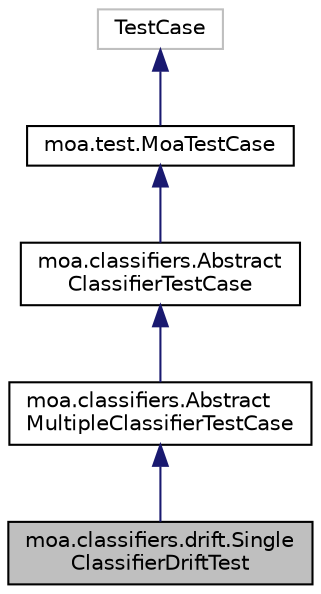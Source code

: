 digraph "moa.classifiers.drift.SingleClassifierDriftTest"
{
 // LATEX_PDF_SIZE
  edge [fontname="Helvetica",fontsize="10",labelfontname="Helvetica",labelfontsize="10"];
  node [fontname="Helvetica",fontsize="10",shape=record];
  Node1 [label="moa.classifiers.drift.Single\lClassifierDriftTest",height=0.2,width=0.4,color="black", fillcolor="grey75", style="filled", fontcolor="black",tooltip=" "];
  Node2 -> Node1 [dir="back",color="midnightblue",fontsize="10",style="solid",fontname="Helvetica"];
  Node2 [label="moa.classifiers.Abstract\lMultipleClassifierTestCase",height=0.2,width=0.4,color="black", fillcolor="white", style="filled",URL="$classmoa_1_1classifiers_1_1_abstract_multiple_classifier_test_case.html",tooltip=" "];
  Node3 -> Node2 [dir="back",color="midnightblue",fontsize="10",style="solid",fontname="Helvetica"];
  Node3 [label="moa.classifiers.Abstract\lClassifierTestCase",height=0.2,width=0.4,color="black", fillcolor="white", style="filled",URL="$classmoa_1_1classifiers_1_1_abstract_classifier_test_case.html",tooltip=" "];
  Node4 -> Node3 [dir="back",color="midnightblue",fontsize="10",style="solid",fontname="Helvetica"];
  Node4 [label="moa.test.MoaTestCase",height=0.2,width=0.4,color="black", fillcolor="white", style="filled",URL="$classmoa_1_1test_1_1_moa_test_case.html",tooltip=" "];
  Node5 -> Node4 [dir="back",color="midnightblue",fontsize="10",style="solid",fontname="Helvetica"];
  Node5 [label="TestCase",height=0.2,width=0.4,color="grey75", fillcolor="white", style="filled",tooltip=" "];
}

